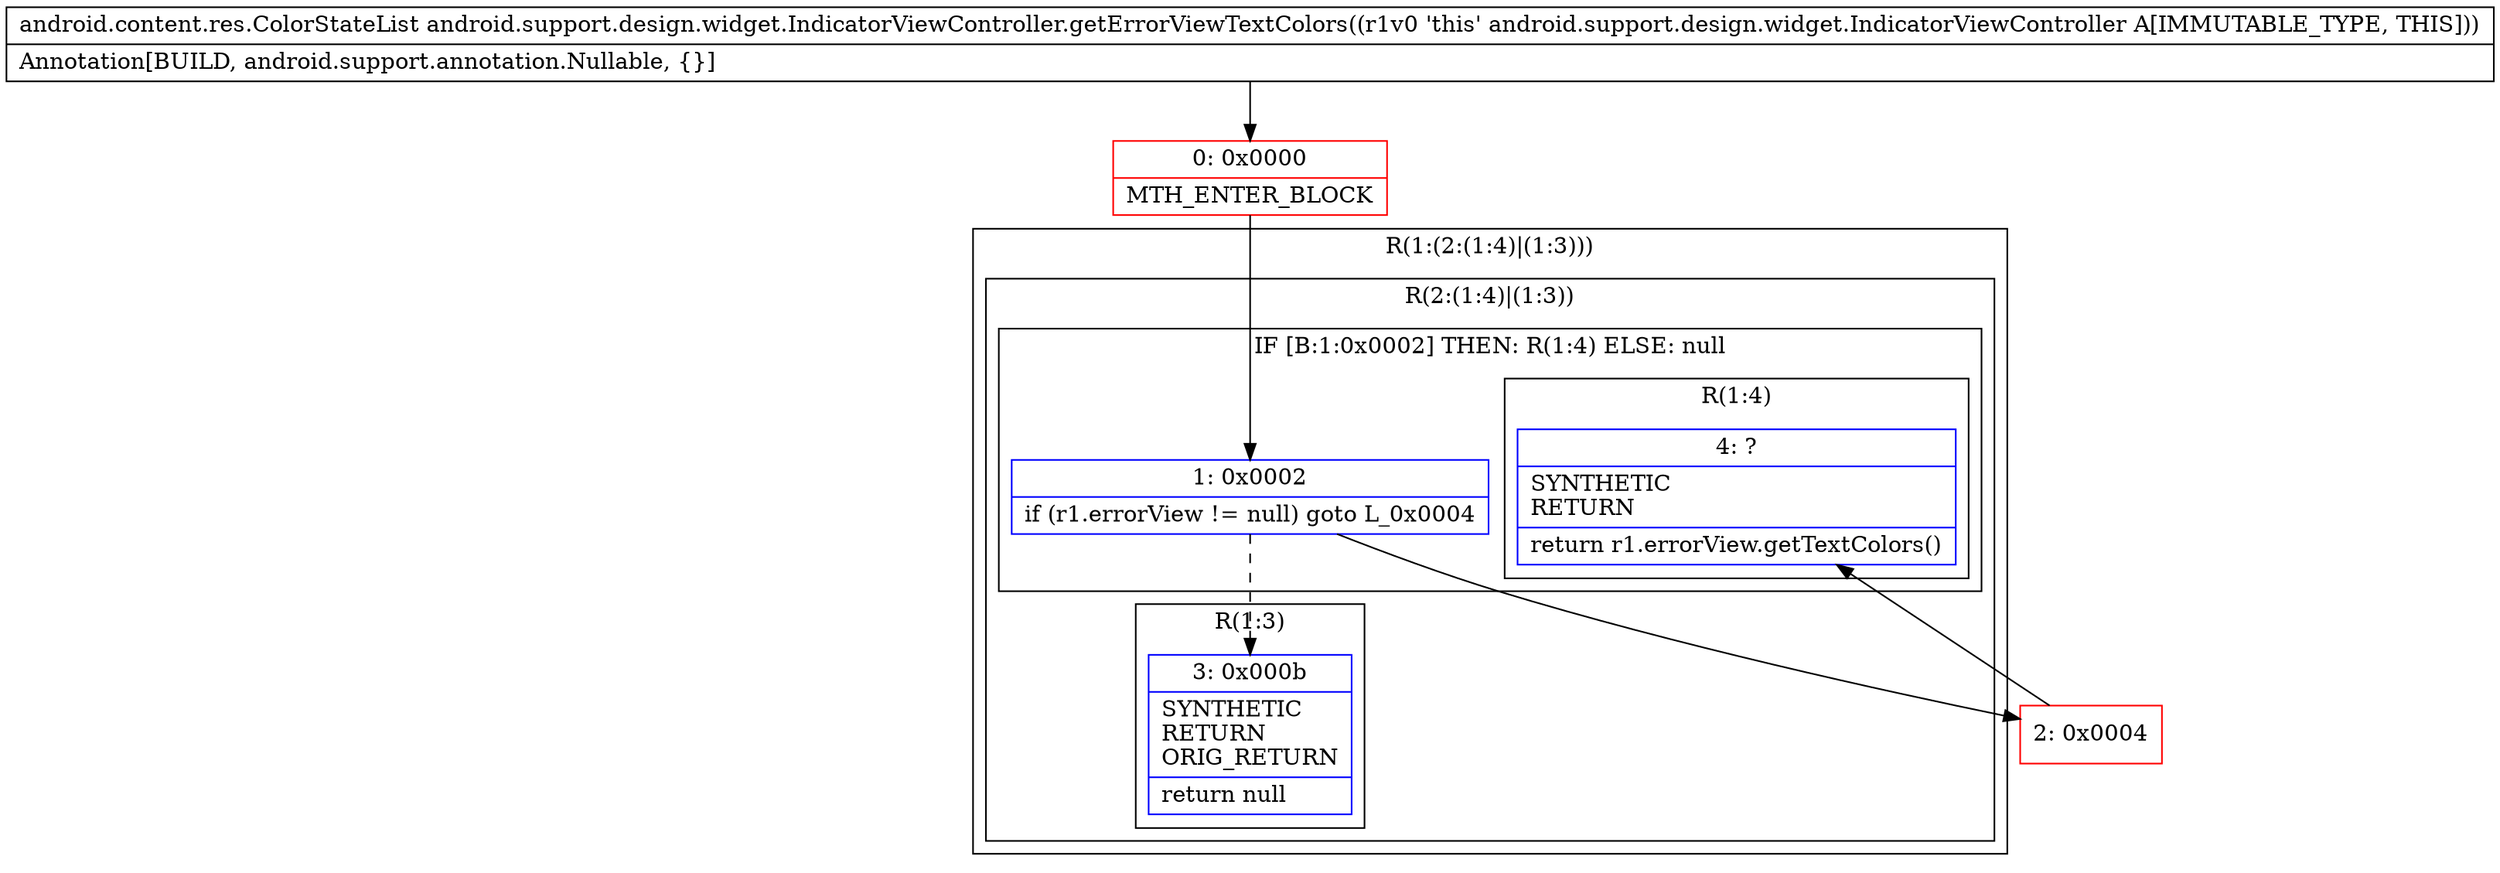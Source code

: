 digraph "CFG forandroid.support.design.widget.IndicatorViewController.getErrorViewTextColors()Landroid\/content\/res\/ColorStateList;" {
subgraph cluster_Region_125273388 {
label = "R(1:(2:(1:4)|(1:3)))";
node [shape=record,color=blue];
subgraph cluster_Region_1207883319 {
label = "R(2:(1:4)|(1:3))";
node [shape=record,color=blue];
subgraph cluster_IfRegion_849115573 {
label = "IF [B:1:0x0002] THEN: R(1:4) ELSE: null";
node [shape=record,color=blue];
Node_1 [shape=record,label="{1\:\ 0x0002|if (r1.errorView != null) goto L_0x0004\l}"];
subgraph cluster_Region_1608339237 {
label = "R(1:4)";
node [shape=record,color=blue];
Node_4 [shape=record,label="{4\:\ ?|SYNTHETIC\lRETURN\l|return r1.errorView.getTextColors()\l}"];
}
}
subgraph cluster_Region_1681456919 {
label = "R(1:3)";
node [shape=record,color=blue];
Node_3 [shape=record,label="{3\:\ 0x000b|SYNTHETIC\lRETURN\lORIG_RETURN\l|return null\l}"];
}
}
}
Node_0 [shape=record,color=red,label="{0\:\ 0x0000|MTH_ENTER_BLOCK\l}"];
Node_2 [shape=record,color=red,label="{2\:\ 0x0004}"];
MethodNode[shape=record,label="{android.content.res.ColorStateList android.support.design.widget.IndicatorViewController.getErrorViewTextColors((r1v0 'this' android.support.design.widget.IndicatorViewController A[IMMUTABLE_TYPE, THIS]))  | Annotation[BUILD, android.support.annotation.Nullable, \{\}]\l}"];
MethodNode -> Node_0;
Node_1 -> Node_2;
Node_1 -> Node_3[style=dashed];
Node_0 -> Node_1;
Node_2 -> Node_4;
}

